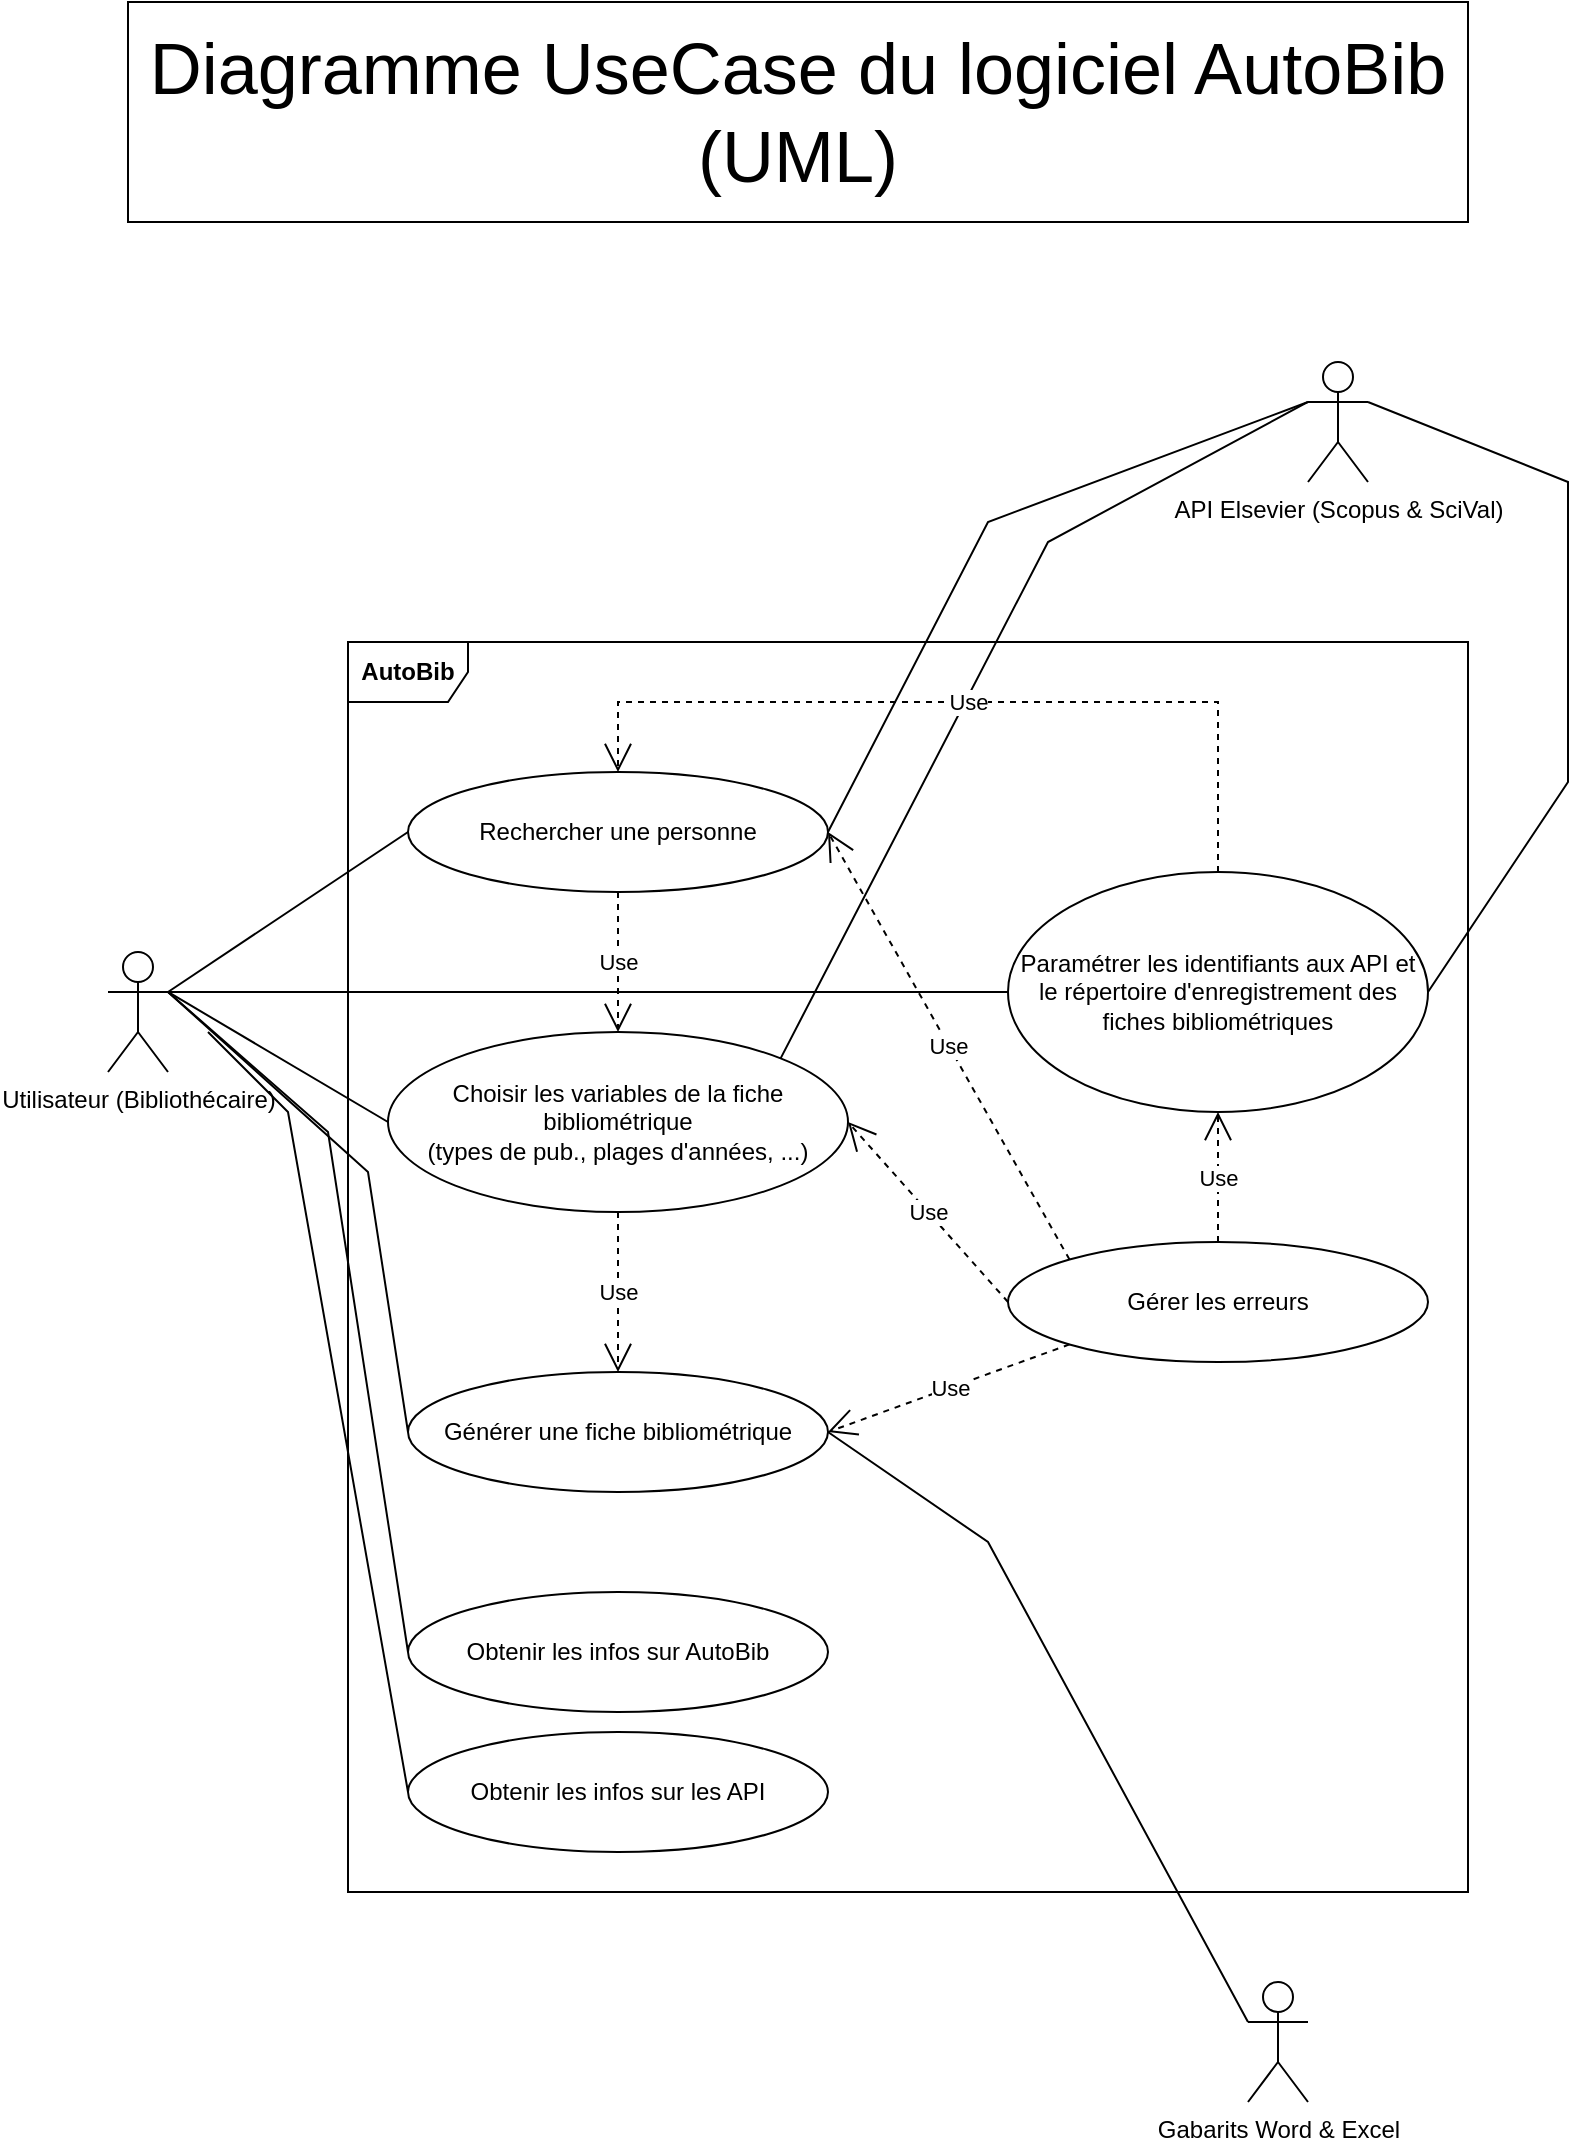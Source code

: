 <mxfile version="21.6.8" type="device">
  <diagram name="Page-1" id="b5b7bab2-c9e2-2cf4-8b2a-24fd1a2a6d21">
    <mxGraphModel dx="1501" dy="713" grid="1" gridSize="10" guides="1" tooltips="1" connect="1" arrows="1" fold="1" page="1" pageScale="1" pageWidth="827" pageHeight="1169" background="none" math="0" shadow="0">
      <root>
        <mxCell id="0" />
        <mxCell id="1" parent="0" />
        <mxCell id="ANMeeMcC8XiPSkQVhFYb-1" value="Utilisateur (Bibliothécaire)" style="shape=umlActor;verticalLabelPosition=bottom;verticalAlign=top;html=1;outlineConnect=0;" vertex="1" parent="1">
          <mxGeometry x="70" y="515" width="30" height="60" as="geometry" />
        </mxCell>
        <mxCell id="ANMeeMcC8XiPSkQVhFYb-2" value="&lt;b&gt;AutoBib&lt;/b&gt;" style="shape=umlFrame;whiteSpace=wrap;html=1;pointerEvents=0;" vertex="1" parent="1">
          <mxGeometry x="190" y="360" width="560" height="625" as="geometry" />
        </mxCell>
        <mxCell id="ANMeeMcC8XiPSkQVhFYb-4" value="Gabarits Word &amp;amp; Excel" style="shape=umlActor;verticalLabelPosition=bottom;verticalAlign=top;html=1;outlineConnect=0;" vertex="1" parent="1">
          <mxGeometry x="640" y="1030" width="30" height="60" as="geometry" />
        </mxCell>
        <mxCell id="ANMeeMcC8XiPSkQVhFYb-5" value="Use" style="endArrow=open;endSize=12;dashed=1;html=1;rounded=0;exitX=0.5;exitY=1;exitDx=0;exitDy=0;entryX=0.5;entryY=0;entryDx=0;entryDy=0;" edge="1" parent="1" source="ANMeeMcC8XiPSkQVhFYb-6" target="ANMeeMcC8XiPSkQVhFYb-9">
          <mxGeometry width="160" relative="1" as="geometry">
            <mxPoint x="30" y="494.41" as="sourcePoint" />
            <mxPoint x="190" y="494.41" as="targetPoint" />
          </mxGeometry>
        </mxCell>
        <mxCell id="ANMeeMcC8XiPSkQVhFYb-6" value="Rechercher une personne" style="ellipse;whiteSpace=wrap;html=1;" vertex="1" parent="1">
          <mxGeometry x="220" y="425" width="210" height="60" as="geometry" />
        </mxCell>
        <mxCell id="ANMeeMcC8XiPSkQVhFYb-9" value="Choisir les variables de la fiche bibliométrique &lt;br&gt;(types de pub., plages d&#39;années, ...)" style="ellipse;whiteSpace=wrap;html=1;" vertex="1" parent="1">
          <mxGeometry x="210" y="555" width="230" height="90" as="geometry" />
        </mxCell>
        <mxCell id="ANMeeMcC8XiPSkQVhFYb-10" value="Générer une fiche bibliométrique" style="ellipse;whiteSpace=wrap;html=1;" vertex="1" parent="1">
          <mxGeometry x="220" y="725" width="210" height="60" as="geometry" />
        </mxCell>
        <mxCell id="ANMeeMcC8XiPSkQVhFYb-11" value="Gérer les erreurs" style="ellipse;whiteSpace=wrap;html=1;" vertex="1" parent="1">
          <mxGeometry x="520" y="660" width="210" height="60" as="geometry" />
        </mxCell>
        <mxCell id="ANMeeMcC8XiPSkQVhFYb-12" value="Paramétrer les identifiants aux API et le répertoire d&#39;enregistrement des fiches bibliométriques" style="ellipse;whiteSpace=wrap;html=1;" vertex="1" parent="1">
          <mxGeometry x="520" y="475" width="210" height="120" as="geometry" />
        </mxCell>
        <mxCell id="ANMeeMcC8XiPSkQVhFYb-13" value="Obtenir les infos sur AutoBib" style="ellipse;whiteSpace=wrap;html=1;" vertex="1" parent="1">
          <mxGeometry x="220" y="835" width="210" height="60" as="geometry" />
        </mxCell>
        <mxCell id="ANMeeMcC8XiPSkQVhFYb-14" value="Obtenir les infos sur les API" style="ellipse;whiteSpace=wrap;html=1;" vertex="1" parent="1">
          <mxGeometry x="220" y="905" width="210" height="60" as="geometry" />
        </mxCell>
        <mxCell id="ANMeeMcC8XiPSkQVhFYb-15" value="Use" style="endArrow=open;endSize=12;dashed=1;html=1;rounded=0;exitX=0.5;exitY=1;exitDx=0;exitDy=0;entryX=0.5;entryY=0;entryDx=0;entryDy=0;" edge="1" parent="1" source="ANMeeMcC8XiPSkQVhFYb-9" target="ANMeeMcC8XiPSkQVhFYb-10">
          <mxGeometry width="160" relative="1" as="geometry">
            <mxPoint x="360" y="675" as="sourcePoint" />
            <mxPoint x="360" y="745" as="targetPoint" />
          </mxGeometry>
        </mxCell>
        <mxCell id="ANMeeMcC8XiPSkQVhFYb-23" value="" style="endArrow=none;html=1;rounded=0;exitX=1;exitY=0.333;exitDx=0;exitDy=0;exitPerimeter=0;entryX=0;entryY=0.5;entryDx=0;entryDy=0;" edge="1" parent="1" source="ANMeeMcC8XiPSkQVhFYb-1" target="ANMeeMcC8XiPSkQVhFYb-6">
          <mxGeometry width="50" height="50" relative="1" as="geometry">
            <mxPoint x="500" y="675" as="sourcePoint" />
            <mxPoint x="550" y="625" as="targetPoint" />
          </mxGeometry>
        </mxCell>
        <mxCell id="ANMeeMcC8XiPSkQVhFYb-24" value="" style="endArrow=none;html=1;rounded=0;exitX=1;exitY=0.333;exitDx=0;exitDy=0;exitPerimeter=0;entryX=0;entryY=0.5;entryDx=0;entryDy=0;" edge="1" parent="1" source="ANMeeMcC8XiPSkQVhFYb-1" target="ANMeeMcC8XiPSkQVhFYb-9">
          <mxGeometry width="50" height="50" relative="1" as="geometry">
            <mxPoint x="-10" y="495" as="sourcePoint" />
            <mxPoint x="230" y="465" as="targetPoint" />
          </mxGeometry>
        </mxCell>
        <mxCell id="ANMeeMcC8XiPSkQVhFYb-25" value="" style="endArrow=none;html=1;rounded=0;exitX=1;exitY=0.333;exitDx=0;exitDy=0;exitPerimeter=0;entryX=0;entryY=0.5;entryDx=0;entryDy=0;" edge="1" parent="1" source="ANMeeMcC8XiPSkQVhFYb-1" target="ANMeeMcC8XiPSkQVhFYb-10">
          <mxGeometry width="50" height="50" relative="1" as="geometry">
            <mxPoint x="-10" y="495" as="sourcePoint" />
            <mxPoint x="220" y="610" as="targetPoint" />
            <Array as="points">
              <mxPoint x="200" y="625" />
            </Array>
          </mxGeometry>
        </mxCell>
        <mxCell id="ANMeeMcC8XiPSkQVhFYb-27" value="Use" style="endArrow=open;endSize=12;dashed=1;html=1;rounded=0;entryX=1;entryY=0.5;entryDx=0;entryDy=0;exitX=0;exitY=0;exitDx=0;exitDy=0;" edge="1" parent="1" source="ANMeeMcC8XiPSkQVhFYb-11" target="ANMeeMcC8XiPSkQVhFYb-6">
          <mxGeometry width="160" relative="1" as="geometry">
            <mxPoint x="450" y="655" as="sourcePoint" />
            <mxPoint x="610" y="655" as="targetPoint" />
          </mxGeometry>
        </mxCell>
        <mxCell id="ANMeeMcC8XiPSkQVhFYb-29" value="Use" style="endArrow=open;endSize=12;dashed=1;html=1;rounded=0;exitX=0;exitY=0.5;exitDx=0;exitDy=0;entryX=1;entryY=0.5;entryDx=0;entryDy=0;" edge="1" parent="1" source="ANMeeMcC8XiPSkQVhFYb-11" target="ANMeeMcC8XiPSkQVhFYb-9">
          <mxGeometry width="160" relative="1" as="geometry">
            <mxPoint x="440" y="465" as="sourcePoint" />
            <mxPoint x="530" y="664" as="targetPoint" />
          </mxGeometry>
        </mxCell>
        <mxCell id="ANMeeMcC8XiPSkQVhFYb-30" value="Use" style="endArrow=open;endSize=12;dashed=1;html=1;rounded=0;exitX=0;exitY=1;exitDx=0;exitDy=0;entryX=1;entryY=0.5;entryDx=0;entryDy=0;" edge="1" parent="1" source="ANMeeMcC8XiPSkQVhFYb-11" target="ANMeeMcC8XiPSkQVhFYb-10">
          <mxGeometry width="160" relative="1" as="geometry">
            <mxPoint x="450" y="475" as="sourcePoint" />
            <mxPoint x="540" y="674" as="targetPoint" />
          </mxGeometry>
        </mxCell>
        <mxCell id="ANMeeMcC8XiPSkQVhFYb-31" value="" style="endArrow=none;html=1;rounded=0;exitX=1;exitY=0.333;exitDx=0;exitDy=0;exitPerimeter=0;entryX=0;entryY=0.5;entryDx=0;entryDy=0;" edge="1" parent="1" source="ANMeeMcC8XiPSkQVhFYb-1" target="ANMeeMcC8XiPSkQVhFYb-12">
          <mxGeometry width="50" height="50" relative="1" as="geometry">
            <mxPoint x="-10" y="495" as="sourcePoint" />
            <mxPoint x="230" y="465" as="targetPoint" />
          </mxGeometry>
        </mxCell>
        <mxCell id="ANMeeMcC8XiPSkQVhFYb-34" value="" style="endArrow=none;html=1;rounded=0;exitX=1;exitY=0.5;exitDx=0;exitDy=0;entryX=0;entryY=0.333;entryDx=0;entryDy=0;entryPerimeter=0;" edge="1" parent="1" source="ANMeeMcC8XiPSkQVhFYb-6" target="ANMeeMcC8XiPSkQVhFYb-8">
          <mxGeometry width="50" height="50" relative="1" as="geometry">
            <mxPoint x="430" y="455" as="sourcePoint" />
            <mxPoint x="890" y="385" as="targetPoint" />
            <Array as="points">
              <mxPoint x="510" y="300" />
            </Array>
          </mxGeometry>
        </mxCell>
        <mxCell id="ANMeeMcC8XiPSkQVhFYb-8" value="API Elsevier (Scopus &amp;amp; SciVal)" style="shape=umlActor;verticalLabelPosition=bottom;verticalAlign=top;html=1;outlineConnect=0;" vertex="1" parent="1">
          <mxGeometry x="670" y="220" width="30" height="60" as="geometry" />
        </mxCell>
        <mxCell id="ANMeeMcC8XiPSkQVhFYb-35" value="" style="endArrow=none;html=1;rounded=0;exitX=1;exitY=0.5;exitDx=0;exitDy=0;entryX=1;entryY=0.333;entryDx=0;entryDy=0;entryPerimeter=0;" edge="1" parent="1" source="ANMeeMcC8XiPSkQVhFYb-12" target="ANMeeMcC8XiPSkQVhFYb-8">
          <mxGeometry width="50" height="50" relative="1" as="geometry">
            <mxPoint y="505" as="sourcePoint" />
            <mxPoint x="240" y="475" as="targetPoint" />
            <Array as="points">
              <mxPoint x="800" y="430" />
              <mxPoint x="800" y="280" />
            </Array>
          </mxGeometry>
        </mxCell>
        <mxCell id="ANMeeMcC8XiPSkQVhFYb-41" value="" style="endArrow=none;html=1;rounded=0;exitX=1;exitY=0.5;exitDx=0;exitDy=0;entryX=0;entryY=0.333;entryDx=0;entryDy=0;entryPerimeter=0;" edge="1" parent="1" source="ANMeeMcC8XiPSkQVhFYb-10" target="ANMeeMcC8XiPSkQVhFYb-4">
          <mxGeometry width="50" height="50" relative="1" as="geometry">
            <mxPoint x="10" y="515" as="sourcePoint" />
            <mxPoint x="250" y="485" as="targetPoint" />
            <Array as="points">
              <mxPoint x="510" y="810" />
            </Array>
          </mxGeometry>
        </mxCell>
        <mxCell id="ANMeeMcC8XiPSkQVhFYb-43" value="" style="endArrow=none;html=1;rounded=0;exitX=1;exitY=0.333;exitDx=0;exitDy=0;exitPerimeter=0;entryX=0;entryY=0.5;entryDx=0;entryDy=0;" edge="1" parent="1" source="ANMeeMcC8XiPSkQVhFYb-1" target="ANMeeMcC8XiPSkQVhFYb-13">
          <mxGeometry width="50" height="50" relative="1" as="geometry">
            <mxPoint x="110" y="545" as="sourcePoint" />
            <mxPoint x="230" y="765" as="targetPoint" />
            <Array as="points">
              <mxPoint x="180" y="605" />
            </Array>
          </mxGeometry>
        </mxCell>
        <mxCell id="ANMeeMcC8XiPSkQVhFYb-44" value="" style="endArrow=none;html=1;rounded=0;exitX=1;exitY=0.333;exitDx=0;exitDy=0;exitPerimeter=0;entryX=0;entryY=0.5;entryDx=0;entryDy=0;" edge="1" parent="1" target="ANMeeMcC8XiPSkQVhFYb-14">
          <mxGeometry width="50" height="50" relative="1" as="geometry">
            <mxPoint x="120" y="555" as="sourcePoint" />
            <mxPoint x="240" y="775" as="targetPoint" />
            <Array as="points">
              <mxPoint x="160" y="595" />
            </Array>
          </mxGeometry>
        </mxCell>
        <mxCell id="ANMeeMcC8XiPSkQVhFYb-45" value="" style="endArrow=none;html=1;rounded=0;exitX=1;exitY=0;exitDx=0;exitDy=0;entryX=0;entryY=0.333;entryDx=0;entryDy=0;entryPerimeter=0;" edge="1" parent="1" source="ANMeeMcC8XiPSkQVhFYb-9" target="ANMeeMcC8XiPSkQVhFYb-8">
          <mxGeometry width="50" height="50" relative="1" as="geometry">
            <mxPoint x="440" y="465" as="sourcePoint" />
            <mxPoint x="900" y="465" as="targetPoint" />
            <Array as="points">
              <mxPoint x="540" y="310" />
            </Array>
          </mxGeometry>
        </mxCell>
        <mxCell id="ANMeeMcC8XiPSkQVhFYb-60" value="Use" style="endArrow=open;endSize=12;dashed=1;html=1;rounded=0;entryX=0.5;entryY=1;entryDx=0;entryDy=0;exitX=0.5;exitY=0;exitDx=0;exitDy=0;" edge="1" parent="1" source="ANMeeMcC8XiPSkQVhFYb-11" target="ANMeeMcC8XiPSkQVhFYb-12">
          <mxGeometry width="160" relative="1" as="geometry">
            <mxPoint x="635" y="605" as="sourcePoint" />
            <mxPoint x="635" y="670" as="targetPoint" />
          </mxGeometry>
        </mxCell>
        <mxCell id="ANMeeMcC8XiPSkQVhFYb-61" value="Use" style="endArrow=open;endSize=12;dashed=1;html=1;rounded=0;entryX=0.5;entryY=0;entryDx=0;entryDy=0;exitX=0.5;exitY=0;exitDx=0;exitDy=0;" edge="1" parent="1" source="ANMeeMcC8XiPSkQVhFYb-12" target="ANMeeMcC8XiPSkQVhFYb-6">
          <mxGeometry width="160" relative="1" as="geometry">
            <mxPoint x="635" y="670" as="sourcePoint" />
            <mxPoint x="635" y="605" as="targetPoint" />
            <Array as="points">
              <mxPoint x="625" y="390" />
              <mxPoint x="325" y="390" />
            </Array>
          </mxGeometry>
        </mxCell>
        <mxCell id="ANMeeMcC8XiPSkQVhFYb-62" value="&lt;font style=&quot;font-size: 36px;&quot;&gt;Diagramme UseCase du logiciel AutoBib (UML)&lt;/font&gt;" style="rounded=0;whiteSpace=wrap;html=1;" vertex="1" parent="1">
          <mxGeometry x="80" y="40" width="670" height="110" as="geometry" />
        </mxCell>
      </root>
    </mxGraphModel>
  </diagram>
</mxfile>
